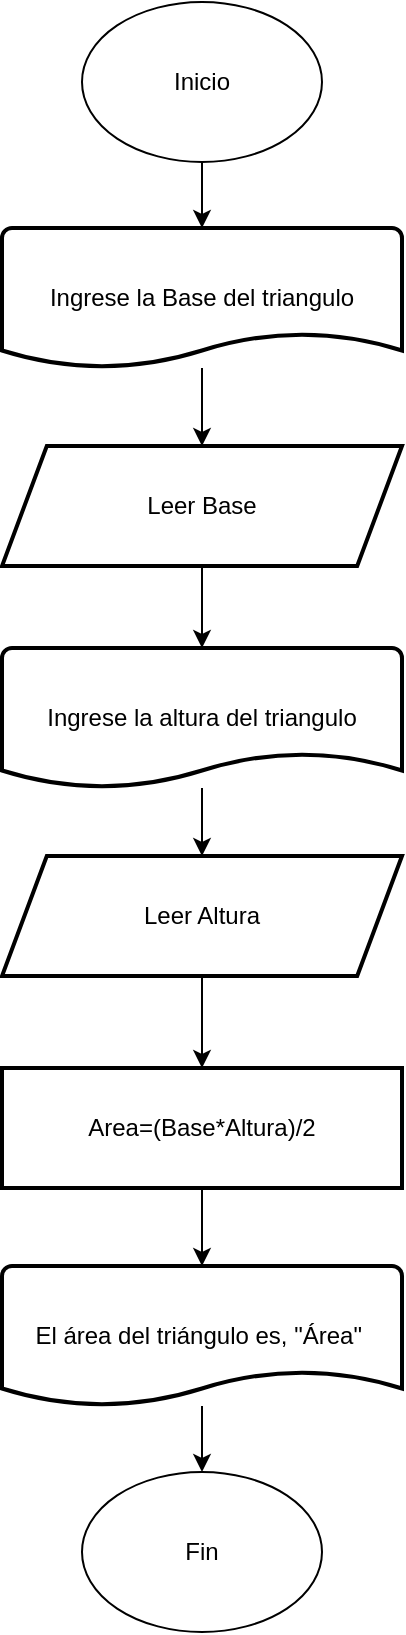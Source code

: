 <mxfile version="26.0.11">
  <diagram name="Página-1" id="jVk-Cz5AYtAvHD9jy12_">
    <mxGraphModel dx="2137" dy="1342" grid="0" gridSize="10" guides="1" tooltips="1" connect="1" arrows="1" fold="1" page="0" pageScale="1" pageWidth="827" pageHeight="1169" math="0" shadow="0">
      <root>
        <mxCell id="0" />
        <mxCell id="1" parent="0" />
        <mxCell id="41Y_dABhQN9CZgLKrS6q-3" value="" style="edgeStyle=orthogonalEdgeStyle;rounded=0;orthogonalLoop=1;jettySize=auto;html=1;" edge="1" parent="1" source="41Y_dABhQN9CZgLKrS6q-1" target="41Y_dABhQN9CZgLKrS6q-2">
          <mxGeometry relative="1" as="geometry" />
        </mxCell>
        <mxCell id="41Y_dABhQN9CZgLKrS6q-1" value="Inicio" style="ellipse;whiteSpace=wrap;html=1;" vertex="1" parent="1">
          <mxGeometry x="-40" y="-62" width="120" height="80" as="geometry" />
        </mxCell>
        <mxCell id="41Y_dABhQN9CZgLKrS6q-5" value="" style="edgeStyle=orthogonalEdgeStyle;rounded=0;orthogonalLoop=1;jettySize=auto;html=1;" edge="1" parent="1" source="41Y_dABhQN9CZgLKrS6q-2" target="41Y_dABhQN9CZgLKrS6q-4">
          <mxGeometry relative="1" as="geometry" />
        </mxCell>
        <mxCell id="41Y_dABhQN9CZgLKrS6q-2" value="Ingrese la Base del triangulo" style="strokeWidth=2;html=1;shape=mxgraph.flowchart.document2;whiteSpace=wrap;size=0.25;" vertex="1" parent="1">
          <mxGeometry x="-80" y="51" width="200" height="70" as="geometry" />
        </mxCell>
        <mxCell id="41Y_dABhQN9CZgLKrS6q-7" value="" style="edgeStyle=orthogonalEdgeStyle;rounded=0;orthogonalLoop=1;jettySize=auto;html=1;" edge="1" parent="1" source="41Y_dABhQN9CZgLKrS6q-4" target="41Y_dABhQN9CZgLKrS6q-6">
          <mxGeometry relative="1" as="geometry" />
        </mxCell>
        <mxCell id="41Y_dABhQN9CZgLKrS6q-4" value="Leer Base" style="shape=parallelogram;html=1;strokeWidth=2;perimeter=parallelogramPerimeter;whiteSpace=wrap;rounded=1;arcSize=0;size=0.112;" vertex="1" parent="1">
          <mxGeometry x="-80" y="160" width="200" height="60" as="geometry" />
        </mxCell>
        <mxCell id="41Y_dABhQN9CZgLKrS6q-9" value="" style="edgeStyle=orthogonalEdgeStyle;rounded=0;orthogonalLoop=1;jettySize=auto;html=1;" edge="1" parent="1" source="41Y_dABhQN9CZgLKrS6q-6" target="41Y_dABhQN9CZgLKrS6q-8">
          <mxGeometry relative="1" as="geometry" />
        </mxCell>
        <mxCell id="41Y_dABhQN9CZgLKrS6q-6" value="Ingrese la altura del triangulo" style="strokeWidth=2;html=1;shape=mxgraph.flowchart.document2;whiteSpace=wrap;size=0.25;" vertex="1" parent="1">
          <mxGeometry x="-80" y="261" width="200" height="70" as="geometry" />
        </mxCell>
        <mxCell id="41Y_dABhQN9CZgLKrS6q-11" value="" style="edgeStyle=orthogonalEdgeStyle;rounded=0;orthogonalLoop=1;jettySize=auto;html=1;" edge="1" parent="1" source="41Y_dABhQN9CZgLKrS6q-8" target="41Y_dABhQN9CZgLKrS6q-10">
          <mxGeometry relative="1" as="geometry" />
        </mxCell>
        <mxCell id="41Y_dABhQN9CZgLKrS6q-8" value="Leer Altura" style="shape=parallelogram;html=1;strokeWidth=2;perimeter=parallelogramPerimeter;whiteSpace=wrap;rounded=1;arcSize=0;size=0.112;" vertex="1" parent="1">
          <mxGeometry x="-80" y="365" width="200" height="60" as="geometry" />
        </mxCell>
        <mxCell id="41Y_dABhQN9CZgLKrS6q-13" value="" style="edgeStyle=orthogonalEdgeStyle;rounded=0;orthogonalLoop=1;jettySize=auto;html=1;" edge="1" parent="1" source="41Y_dABhQN9CZgLKrS6q-10" target="41Y_dABhQN9CZgLKrS6q-12">
          <mxGeometry relative="1" as="geometry" />
        </mxCell>
        <mxCell id="41Y_dABhQN9CZgLKrS6q-10" value="Area=(Base*Altura)/2" style="rounded=1;whiteSpace=wrap;html=1;absoluteArcSize=1;arcSize=0;strokeWidth=2;" vertex="1" parent="1">
          <mxGeometry x="-80" y="471" width="200" height="60" as="geometry" />
        </mxCell>
        <mxCell id="41Y_dABhQN9CZgLKrS6q-15" value="" style="edgeStyle=orthogonalEdgeStyle;rounded=0;orthogonalLoop=1;jettySize=auto;html=1;" edge="1" parent="1" source="41Y_dABhQN9CZgLKrS6q-12" target="41Y_dABhQN9CZgLKrS6q-14">
          <mxGeometry relative="1" as="geometry" />
        </mxCell>
        <mxCell id="41Y_dABhQN9CZgLKrS6q-12" value="El área del triángulo es, &quot;Área&quot;&amp;nbsp;" style="strokeWidth=2;html=1;shape=mxgraph.flowchart.document2;whiteSpace=wrap;size=0.25;" vertex="1" parent="1">
          <mxGeometry x="-80" y="570" width="200" height="70" as="geometry" />
        </mxCell>
        <mxCell id="41Y_dABhQN9CZgLKrS6q-14" value="Fin" style="ellipse;whiteSpace=wrap;html=1;" vertex="1" parent="1">
          <mxGeometry x="-40" y="673" width="120" height="80" as="geometry" />
        </mxCell>
      </root>
    </mxGraphModel>
  </diagram>
</mxfile>
